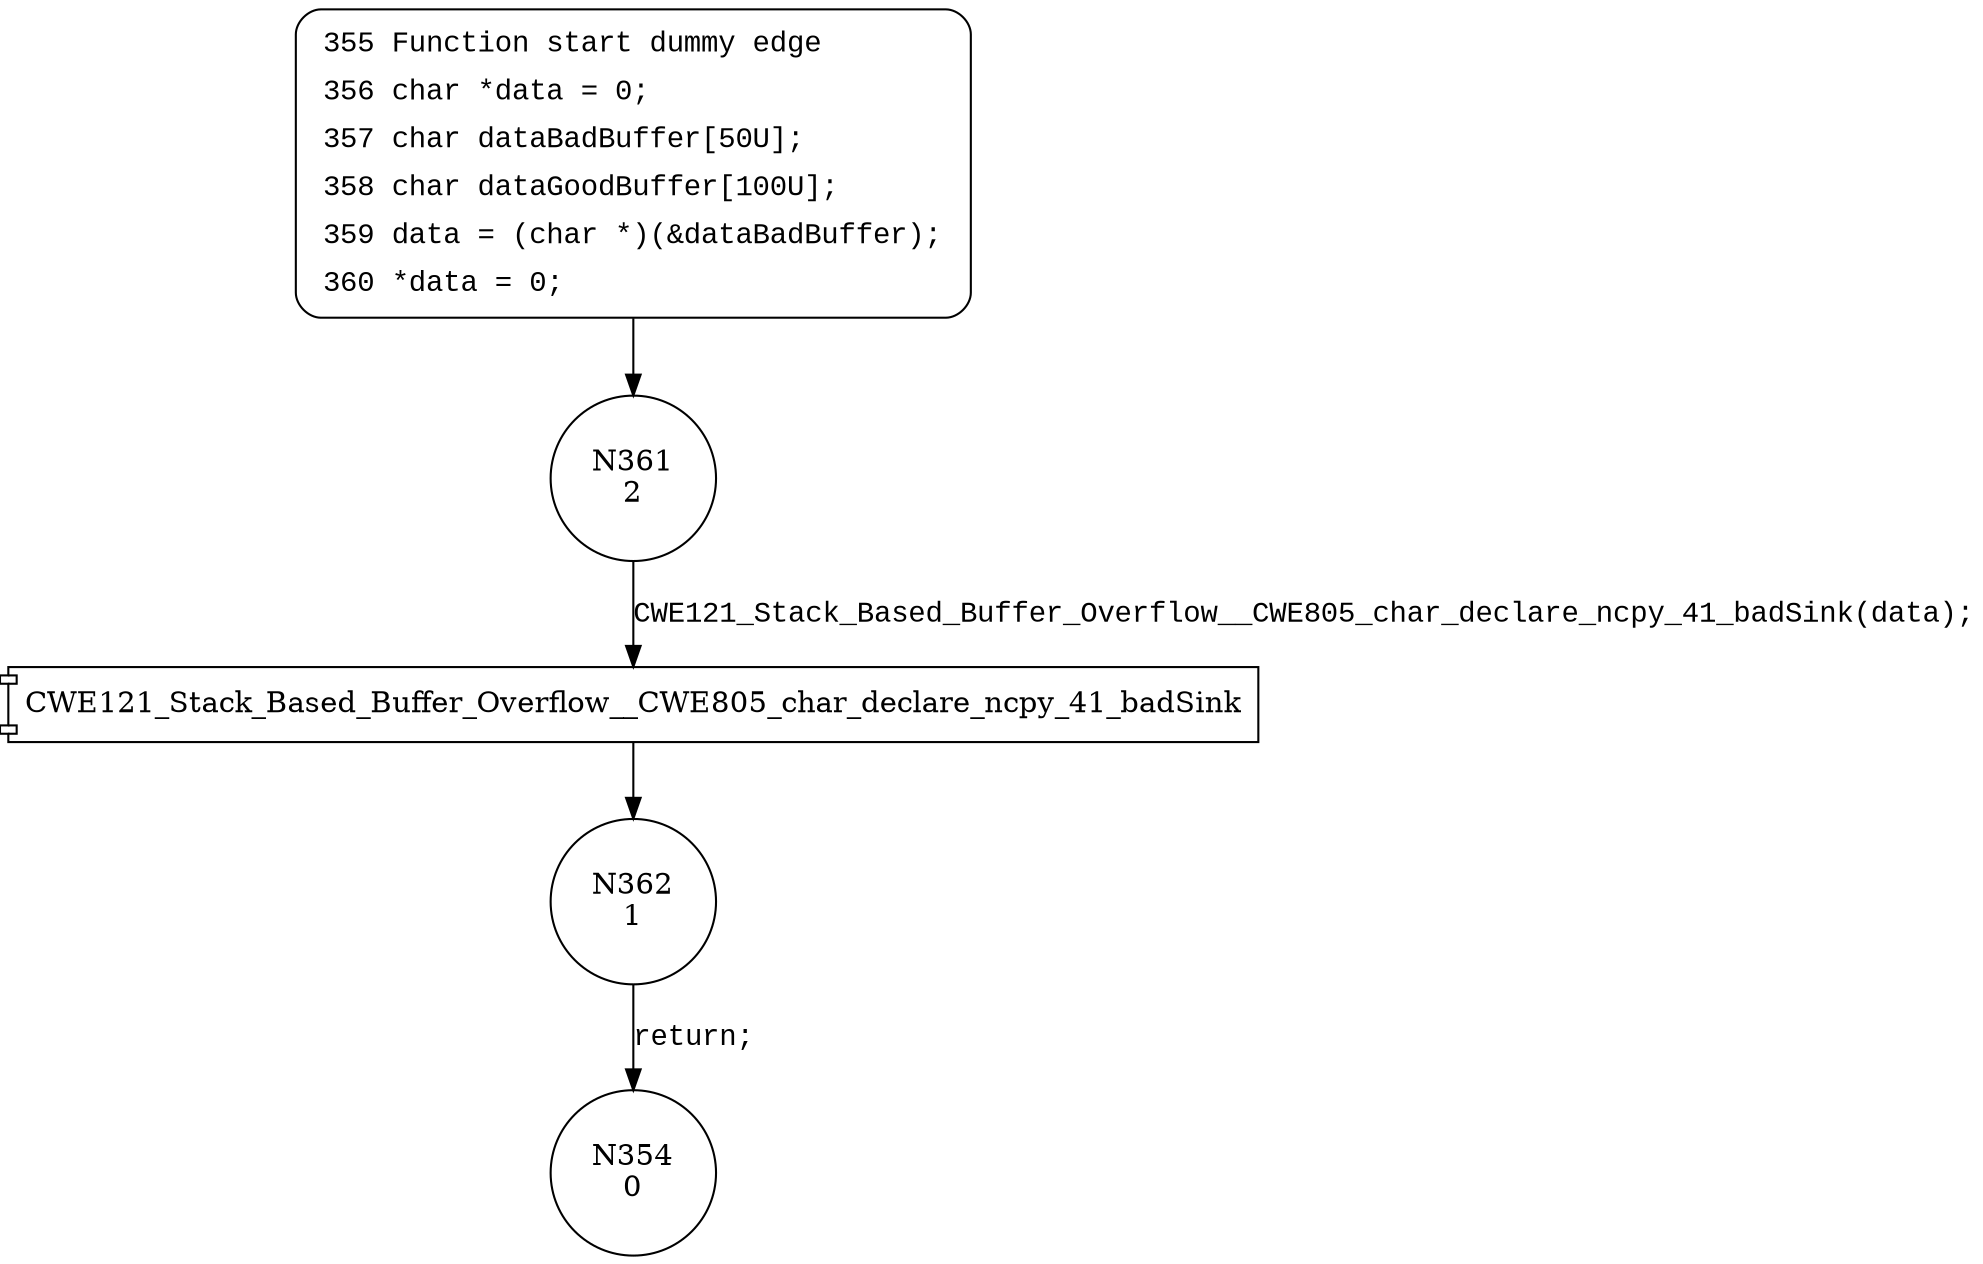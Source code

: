 digraph CWE121_Stack_Based_Buffer_Overflow__CWE805_char_declare_ncpy_41_bad {
361 [shape="circle" label="N361\n2"]
362 [shape="circle" label="N362\n1"]
354 [shape="circle" label="N354\n0"]
355 [style="filled,bold" penwidth="1" fillcolor="white" fontname="Courier New" shape="Mrecord" label=<<table border="0" cellborder="0" cellpadding="3" bgcolor="white"><tr><td align="right">355</td><td align="left">Function start dummy edge</td></tr><tr><td align="right">356</td><td align="left">char *data = 0;</td></tr><tr><td align="right">357</td><td align="left">char dataBadBuffer[50U];</td></tr><tr><td align="right">358</td><td align="left">char dataGoodBuffer[100U];</td></tr><tr><td align="right">359</td><td align="left">data = (char *)(&amp;dataBadBuffer);</td></tr><tr><td align="right">360</td><td align="left">*data = 0;</td></tr></table>>]
355 -> 361[label=""]
100036 [shape="component" label="CWE121_Stack_Based_Buffer_Overflow__CWE805_char_declare_ncpy_41_badSink"]
361 -> 100036 [label="CWE121_Stack_Based_Buffer_Overflow__CWE805_char_declare_ncpy_41_badSink(data);" fontname="Courier New"]
100036 -> 362 [label="" fontname="Courier New"]
362 -> 354 [label="return;" fontname="Courier New"]
}